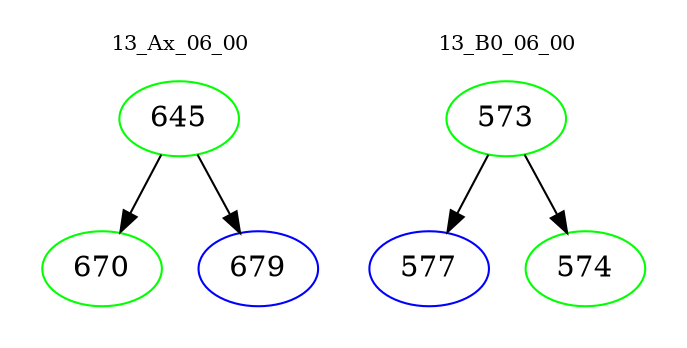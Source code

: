 digraph{
subgraph cluster_0 {
color = white
label = "13_Ax_06_00";
fontsize=10;
T0_645 [label="645", color="green"]
T0_645 -> T0_670 [color="black"]
T0_670 [label="670", color="green"]
T0_645 -> T0_679 [color="black"]
T0_679 [label="679", color="blue"]
}
subgraph cluster_1 {
color = white
label = "13_B0_06_00";
fontsize=10;
T1_573 [label="573", color="green"]
T1_573 -> T1_577 [color="black"]
T1_577 [label="577", color="blue"]
T1_573 -> T1_574 [color="black"]
T1_574 [label="574", color="green"]
}
}
